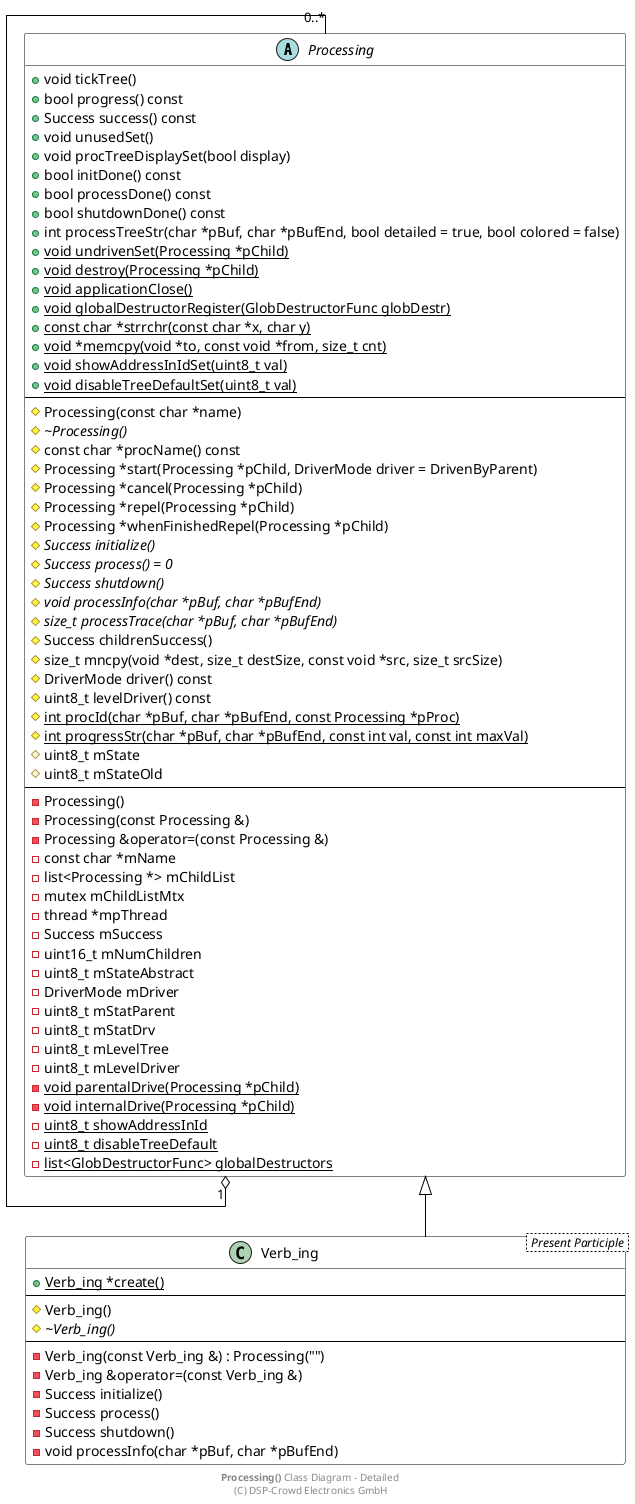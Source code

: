 @startuml

skinparam linetype ortho
skinparam minClassWidth 600
skinparam class {
	BackgroundColor White
	ArrowColor Black
	BorderColor Black
}

abstract class Processing {
	+void tickTree()
	+bool progress() const
	+Success success() const
	+void unusedSet()
	+void procTreeDisplaySet(bool display)
	+bool initDone() const
	+bool processDone() const
	+bool shutdownDone() const
	+int processTreeStr(char *pBuf, char *pBufEnd, bool detailed = true, bool colored = false)
	+{static} void undrivenSet(Processing *pChild)
	+{static} void destroy(Processing *pChild)
	+{static} void applicationClose()
	+{static} void globalDestructorRegister(GlobDestructorFunc globDestr)
	+{static} const char *strrchr(const char *x, char y)
	+{static} void *memcpy(void *to, const void *from, size_t cnt)
	+{static} void showAddressInIdSet(uint8_t val)
	+{static} void disableTreeDefaultSet(uint8_t val)
	--
	#Processing(const char *name)
	#{abstract} ~Processing()
	#const char *procName() const
	#Processing *start(Processing *pChild, DriverMode driver = DrivenByParent)
	#Processing *cancel(Processing *pChild)
	#Processing *repel(Processing *pChild)
	#Processing *whenFinishedRepel(Processing *pChild)
	#{abstract} Success initialize()
	#{abstract} Success process() = 0
	#{abstract} Success shutdown()
	#{abstract} void processInfo(char *pBuf, char *pBufEnd)
	#{abstract} size_t processTrace(char *pBuf, char *pBufEnd)
	#Success childrenSuccess()
	#size_t mncpy(void *dest, size_t destSize, const void *src, size_t srcSize)
	#DriverMode driver() const
	#uint8_t levelDriver() const
	#{static} int procId(char *pBuf, char *pBufEnd, const Processing *pProc)
	#{static} int progressStr(char *pBuf, char *pBufEnd, const int val, const int maxVal)
	#uint8_t mState
	#uint8_t mStateOld
	--
	-Processing()
	-Processing(const Processing &)
	-Processing &operator=(const Processing &)
	-const char *mName
	-list<Processing *> mChildList
	-mutex mChildListMtx
	-thread *mpThread
	-Success mSuccess
	-uint16_t mNumChildren
	-uint8_t mStateAbstract
	-DriverMode mDriver
	-uint8_t mStatParent
	-uint8_t mStatDrv
	-uint8_t mLevelTree
	-uint8_t mLevelDriver
	-{static} void parentalDrive(Processing *pChild)
	-{static} void internalDrive(Processing *pChild)
	-{static} uint8_t showAddressInId
	-{static} uint8_t disableTreeDefault
	-{static} list<GlobDestructorFunc> globalDestructors
}

class Verb_ing < Present Participle > {
	+{static} Verb_ing *create()
	--
	#Verb_ing()
	#{abstract} ~Verb_ing()
	--
	-Verb_ing(const Verb_ing &) : Processing("")
	-Verb_ing &operator=(const Verb_ing &)
	-Success initialize()
	-Success process()
	-Success shutdown()
	-void processInfo(char *pBuf, char *pBufEnd)
}

Processing "1" o-u- "0..*" Processing
Processing <|-- Verb_ing

footer **Processing()** Class Diagram - Detailed \n(C) DSP-Crowd Electronics GmbH

@enduml

